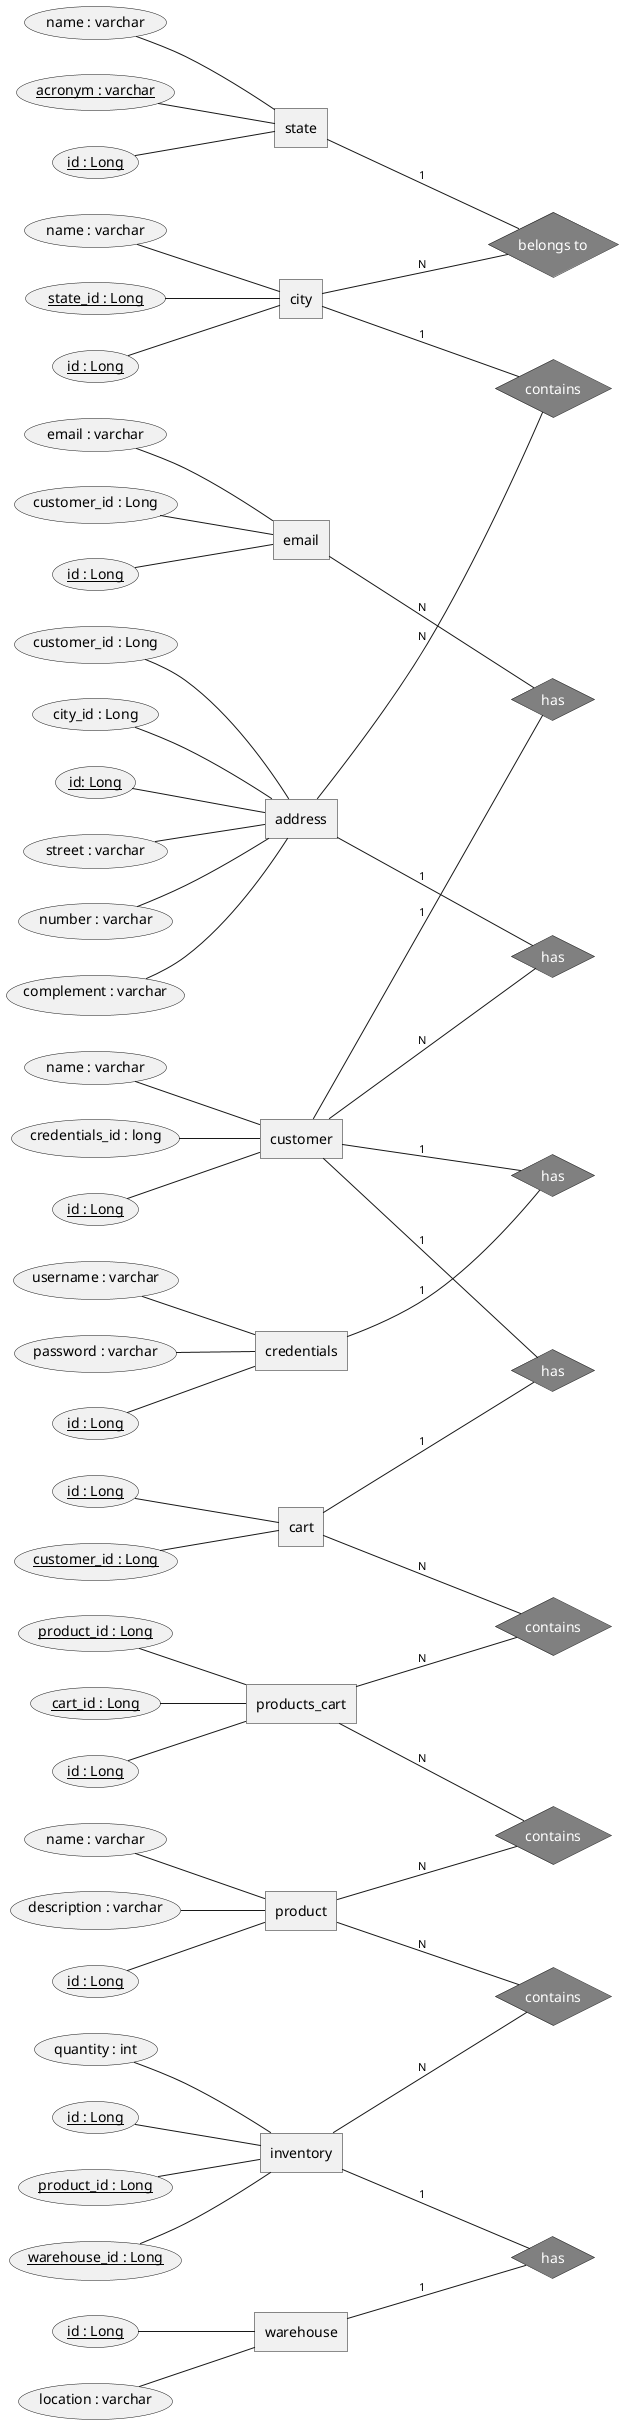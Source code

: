 @startchen

left to right direction

<style>
.grey {
BackGroundColor Grey
FontColor White
}
</style>

/'
//////////////////////////////////////////
=================ENTITIES=================
//////////////////////////////////////////
'/

entity product {
	id : Long <<key>>
	name : varchar
	description : varchar
}

entity customer {
	id : Long <<key>>
	name : varchar
	credentials_id : long <<FK>>
}

entity address {
    id: Long <<key>>
    street : varchar
    number : varchar
    complement : varchar
    customer_id : Long <<FK>>
    city_id : Long
}

entity city {
    id : Long <<key>>
    name : varchar
    state_id : Long <<key>>
}

entity state {
    id : Long <<key>>
    name : varchar
    acronym : varchar <<key>>
}

entity email {
	id : Long <<key>>
	email : varchar
	customer_id : Long <<FK>>
}

entity credentials {
	id : Long <<key>>
	username : varchar
	password : varchar
}

entity cart {
	id : Long <<key>>
	customer_id : Long <<key>>	
}

entity "products_cart" as pc {
	id : Long <<key>>
	product_id : Long <<key>>
	cart_id : Long <<key>>
}

entity warehouse {
  id : Long <<key>>
  location : varchar
}

entity inventory {
  id : Long <<key>>
  product_id : Long <<key>>
  warehouse_id : Long <<key>>
  quantity : int
}




/'
//////////////////////////////////////////
=================ENTITIES=================
//////////////////////////////////////////

===============================================
===============================================

///////////////////////////////////////////////
=================RELATIONSHIPS=================
///////////////////////////////////////////////
'/


relationship "has" as EMAIL_CUSTOMER <<grey>>{
}

email -N- EMAIL_CUSTOMER
customer -1- EMAIL_CUSTOMER

relationship "has" as CUSTOMER_CREDENTIALS <<grey>> {
}

customer -1- CUSTOMER_CREDENTIALS
credentials -1- CUSTOMER_CREDENTIALS


relationship "has" as CUSTOMER_CART <<grey>> {
}

customer -1- CUSTOMER_CART
cart -1- CUSTOMER_CART

relationship "contains" as PC_PRODUCT <<grey>> {
}

product -N- PC_PRODUCT
pc -N- PC_PRODUCT

relationship "contains" as PC_CART <<grey>> {
}

cart -N- PC_CART
pc -N- PC_CART

relationship "contains" as PRODUCT_INVENTORY <<grey>> {
}

product -N- PRODUCT_INVENTORY
inventory -N- PRODUCT_INVENTORY

relationship "has" as INVENTORY_WAREHOUSE <<grey>> {
}

warehouse -1- INVENTORY_WAREHOUSE
inventory -1- INVENTORY_WAREHOUSE

relationship "belongs to" as CITY_STATE <<grey>> {
}
city -N- CITY_STATE
state -1- CITY_STATE

relationship "contains" as ADDRESS_CITY <<grey>>{
}
address -N- ADDRESS_CITY
city -1- ADDRESS_CITY

relationship "has" as CUSTOMER_ADDRESS <<grey>> {
}
customer -N- CUSTOMER_ADDRESS
address -1- CUSTOMER_ADDRESS

@endchen
